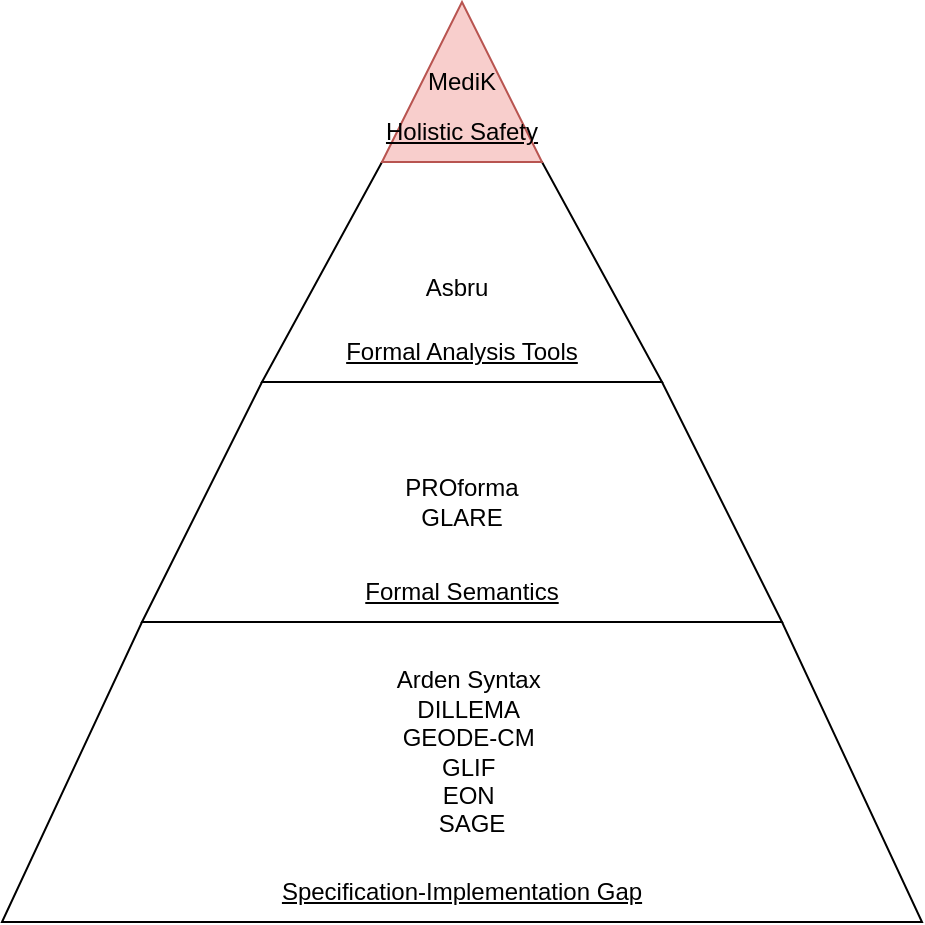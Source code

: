 <mxfile version="24.7.10">
  <diagram name="Page-1" id="sReNzexHo98JS3CuufBL">
    <mxGraphModel dx="1048" dy="634" grid="1" gridSize="10" guides="1" tooltips="1" connect="1" arrows="1" fold="1" page="1" pageScale="1" pageWidth="850" pageHeight="1100" math="0" shadow="0">
      <root>
        <mxCell id="0" />
        <mxCell id="1" parent="0" />
        <mxCell id="cyNzipAdQJfE3Z-S69iO-1" value="" style="shape=trapezoid;perimeter=trapezoidPerimeter;whiteSpace=wrap;html=1;fixedSize=1;size=70;" parent="1" vertex="1">
          <mxGeometry x="190" y="440" width="460" height="150" as="geometry" />
        </mxCell>
        <mxCell id="cyNzipAdQJfE3Z-S69iO-2" value="" style="shape=trapezoid;perimeter=trapezoidPerimeter;whiteSpace=wrap;html=1;fixedSize=1;size=60;" parent="1" vertex="1">
          <mxGeometry x="260" y="320" width="320" height="120" as="geometry" />
        </mxCell>
        <mxCell id="cyNzipAdQJfE3Z-S69iO-3" value="" style="shape=trapezoid;perimeter=trapezoidPerimeter;whiteSpace=wrap;html=1;fixedSize=1;size=60;" parent="1" vertex="1">
          <mxGeometry x="320" y="210" width="200" height="110" as="geometry" />
        </mxCell>
        <mxCell id="cyNzipAdQJfE3Z-S69iO-4" value="MediK" style="shape=trapezoid;perimeter=trapezoidPerimeter;whiteSpace=wrap;html=1;fixedSize=1;size=60;fillColor=#f8cecc;strokeColor=#b85450;" parent="1" vertex="1">
          <mxGeometry x="380" y="130" width="80" height="80" as="geometry" />
        </mxCell>
        <mxCell id="cyNzipAdQJfE3Z-S69iO-5" value="&lt;u&gt;Specification-Implementation Gap&lt;/u&gt;" style="text;html=1;align=center;verticalAlign=middle;whiteSpace=wrap;rounded=0;" parent="1" vertex="1">
          <mxGeometry x="210" y="560" width="420" height="30" as="geometry" />
        </mxCell>
        <mxCell id="cyNzipAdQJfE3Z-S69iO-6" value="&lt;div align=&quot;center&quot;&gt;Arden Syntax&amp;nbsp;&lt;/div&gt;&lt;div align=&quot;center&quot;&gt;DILLEMA&amp;nbsp;&lt;/div&gt;&lt;div align=&quot;center&quot;&gt;GEODE-CM&amp;nbsp;&lt;/div&gt;&lt;div align=&quot;center&quot;&gt;GLIF&amp;nbsp;&lt;/div&gt;&lt;div align=&quot;center&quot;&gt;EON&amp;nbsp;&lt;/div&gt;&lt;div align=&quot;center&quot;&gt;SAGE&lt;/div&gt;" style="text;html=1;align=center;verticalAlign=middle;whiteSpace=wrap;rounded=0;" parent="1" vertex="1">
          <mxGeometry x="355" y="450" width="140" height="110" as="geometry" />
        </mxCell>
        <mxCell id="cyNzipAdQJfE3Z-S69iO-7" value="&lt;u&gt;Formal Semantics&lt;br&gt;&lt;/u&gt;" style="text;html=1;align=center;verticalAlign=middle;whiteSpace=wrap;rounded=0;" parent="1" vertex="1">
          <mxGeometry x="280" y="410" width="280" height="30" as="geometry" />
        </mxCell>
        <mxCell id="cyNzipAdQJfE3Z-S69iO-9" value="&lt;div&gt;PROforma&lt;/div&gt;&lt;div&gt;GLARE&lt;/div&gt;" style="text;html=1;align=center;verticalAlign=middle;whiteSpace=wrap;rounded=0;" parent="1" vertex="1">
          <mxGeometry x="350" y="360" width="140" height="40" as="geometry" />
        </mxCell>
        <mxCell id="cyNzipAdQJfE3Z-S69iO-10" value="&lt;u&gt;Formal Analysis Tools&lt;br&gt;&lt;/u&gt;" style="text;html=1;align=center;verticalAlign=middle;whiteSpace=wrap;rounded=0;" parent="1" vertex="1">
          <mxGeometry x="280" y="290" width="280" height="30" as="geometry" />
        </mxCell>
        <mxCell id="cyNzipAdQJfE3Z-S69iO-11" value="&lt;div&gt;Asbru&lt;br&gt;&lt;/div&gt;&lt;div&gt;&lt;br&gt;&lt;/div&gt;" style="text;html=1;align=center;verticalAlign=middle;whiteSpace=wrap;rounded=0;" parent="1" vertex="1">
          <mxGeometry x="355" y="260" width="125" height="40" as="geometry" />
        </mxCell>
        <mxCell id="cyNzipAdQJfE3Z-S69iO-13" value="&lt;u&gt;Holistic Safety&lt;br&gt;&lt;/u&gt;" style="text;html=1;align=center;verticalAlign=middle;whiteSpace=wrap;rounded=0;" parent="1" vertex="1">
          <mxGeometry x="380" y="190" width="80" height="10" as="geometry" />
        </mxCell>
      </root>
    </mxGraphModel>
  </diagram>
</mxfile>
